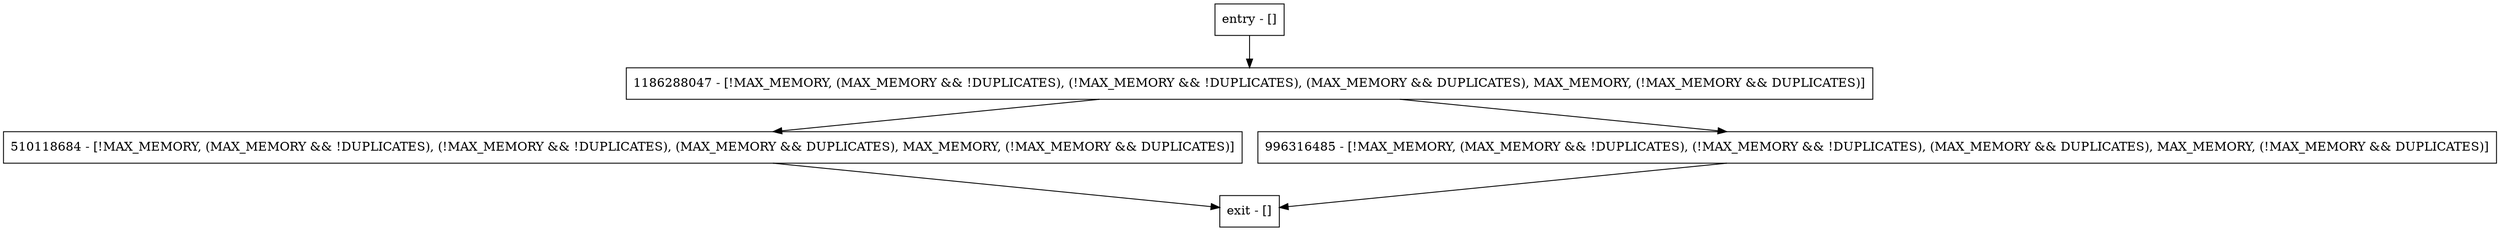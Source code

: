 digraph checkOpen {
node [shape=record];
entry [label="entry - []"];
exit [label="exit - []"];
1186288047 [label="1186288047 - [!MAX_MEMORY, (MAX_MEMORY && !DUPLICATES), (!MAX_MEMORY && !DUPLICATES), (MAX_MEMORY && DUPLICATES), MAX_MEMORY, (!MAX_MEMORY && DUPLICATES)]"];
510118684 [label="510118684 - [!MAX_MEMORY, (MAX_MEMORY && !DUPLICATES), (!MAX_MEMORY && !DUPLICATES), (MAX_MEMORY && DUPLICATES), MAX_MEMORY, (!MAX_MEMORY && DUPLICATES)]"];
996316485 [label="996316485 - [!MAX_MEMORY, (MAX_MEMORY && !DUPLICATES), (!MAX_MEMORY && !DUPLICATES), (MAX_MEMORY && DUPLICATES), MAX_MEMORY, (!MAX_MEMORY && DUPLICATES)]"];
entry;
exit;
entry -> 1186288047;
1186288047 -> 510118684;
1186288047 -> 996316485;
510118684 -> exit;
996316485 -> exit;
}
